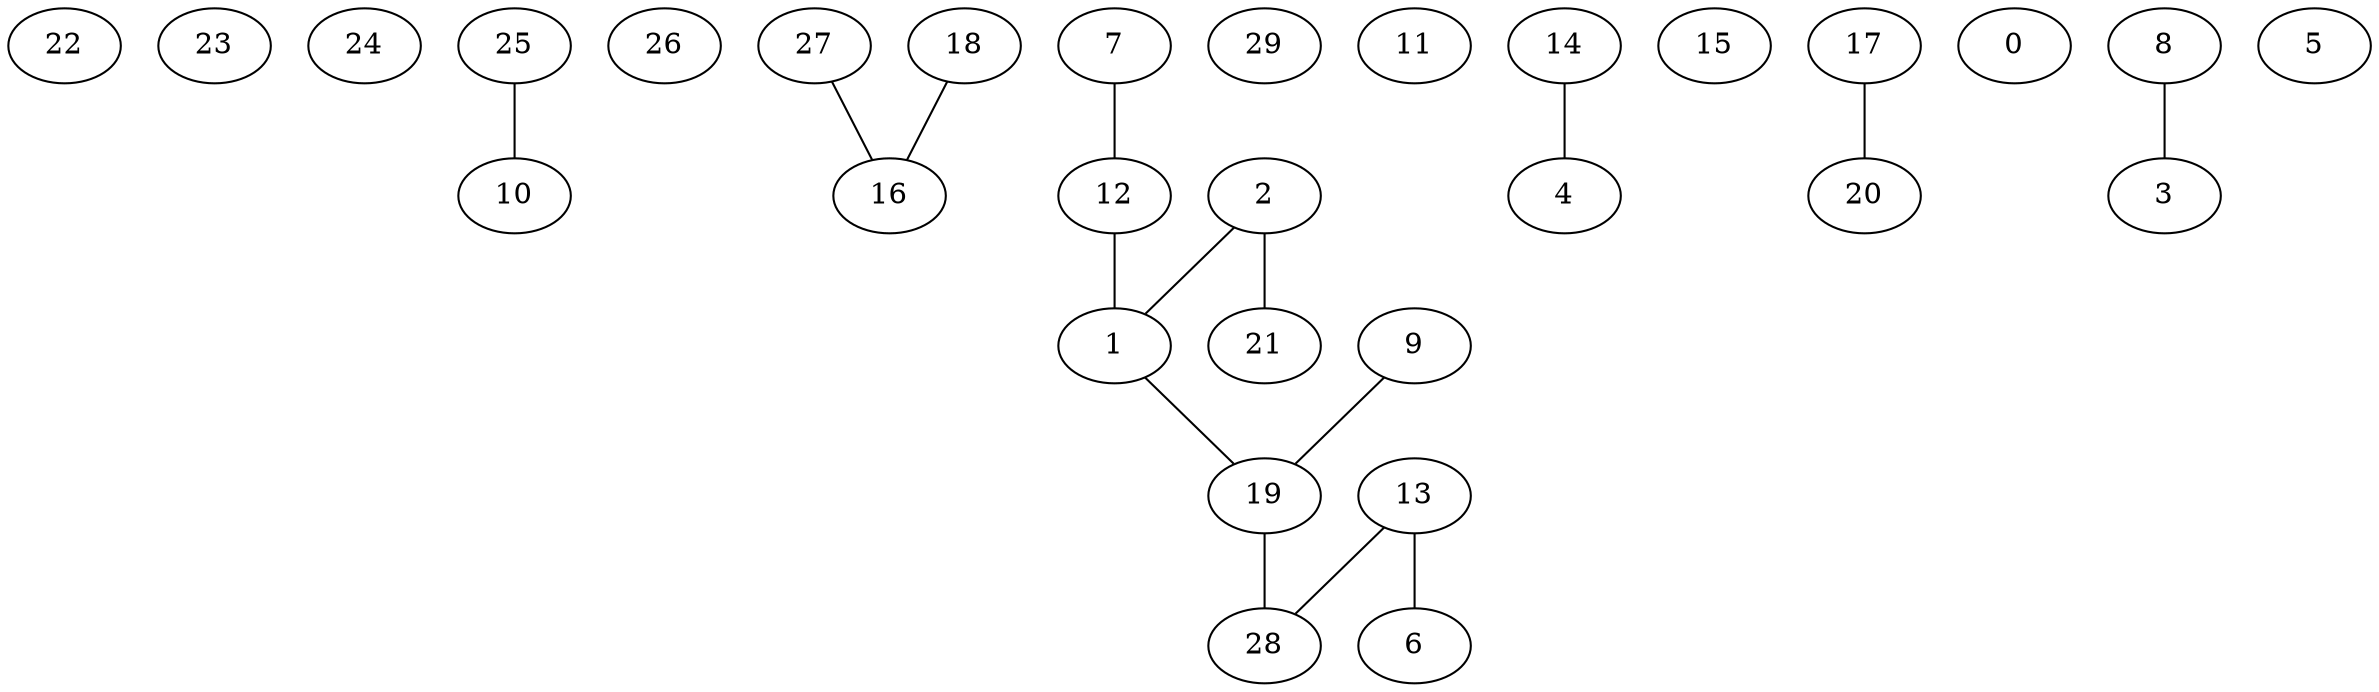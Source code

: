 graph abstract {
	22 -- {}
	23 -- {}
	24 -- {}
	25 -- {10 }
	26 -- {}
	27 -- {16 }
	28 -- {}
	29 -- {}
	10 -- {}
	11 -- {}
	12 -- {1 }
	13 -- {6 28 }
	14 -- {4 }
	15 -- {}
	16 -- {}
	17 -- {20 }
	18 -- {16 }
	19 -- {28 }
	0 -- {}
	1 -- {19 }
	2 -- {1 21 }
	3 -- {}
	4 -- {}
	5 -- {}
	6 -- {}
	7 -- {12 }
	8 -- {3 }
	9 -- {19 }
	20 -- {}
	21 -- {}
}